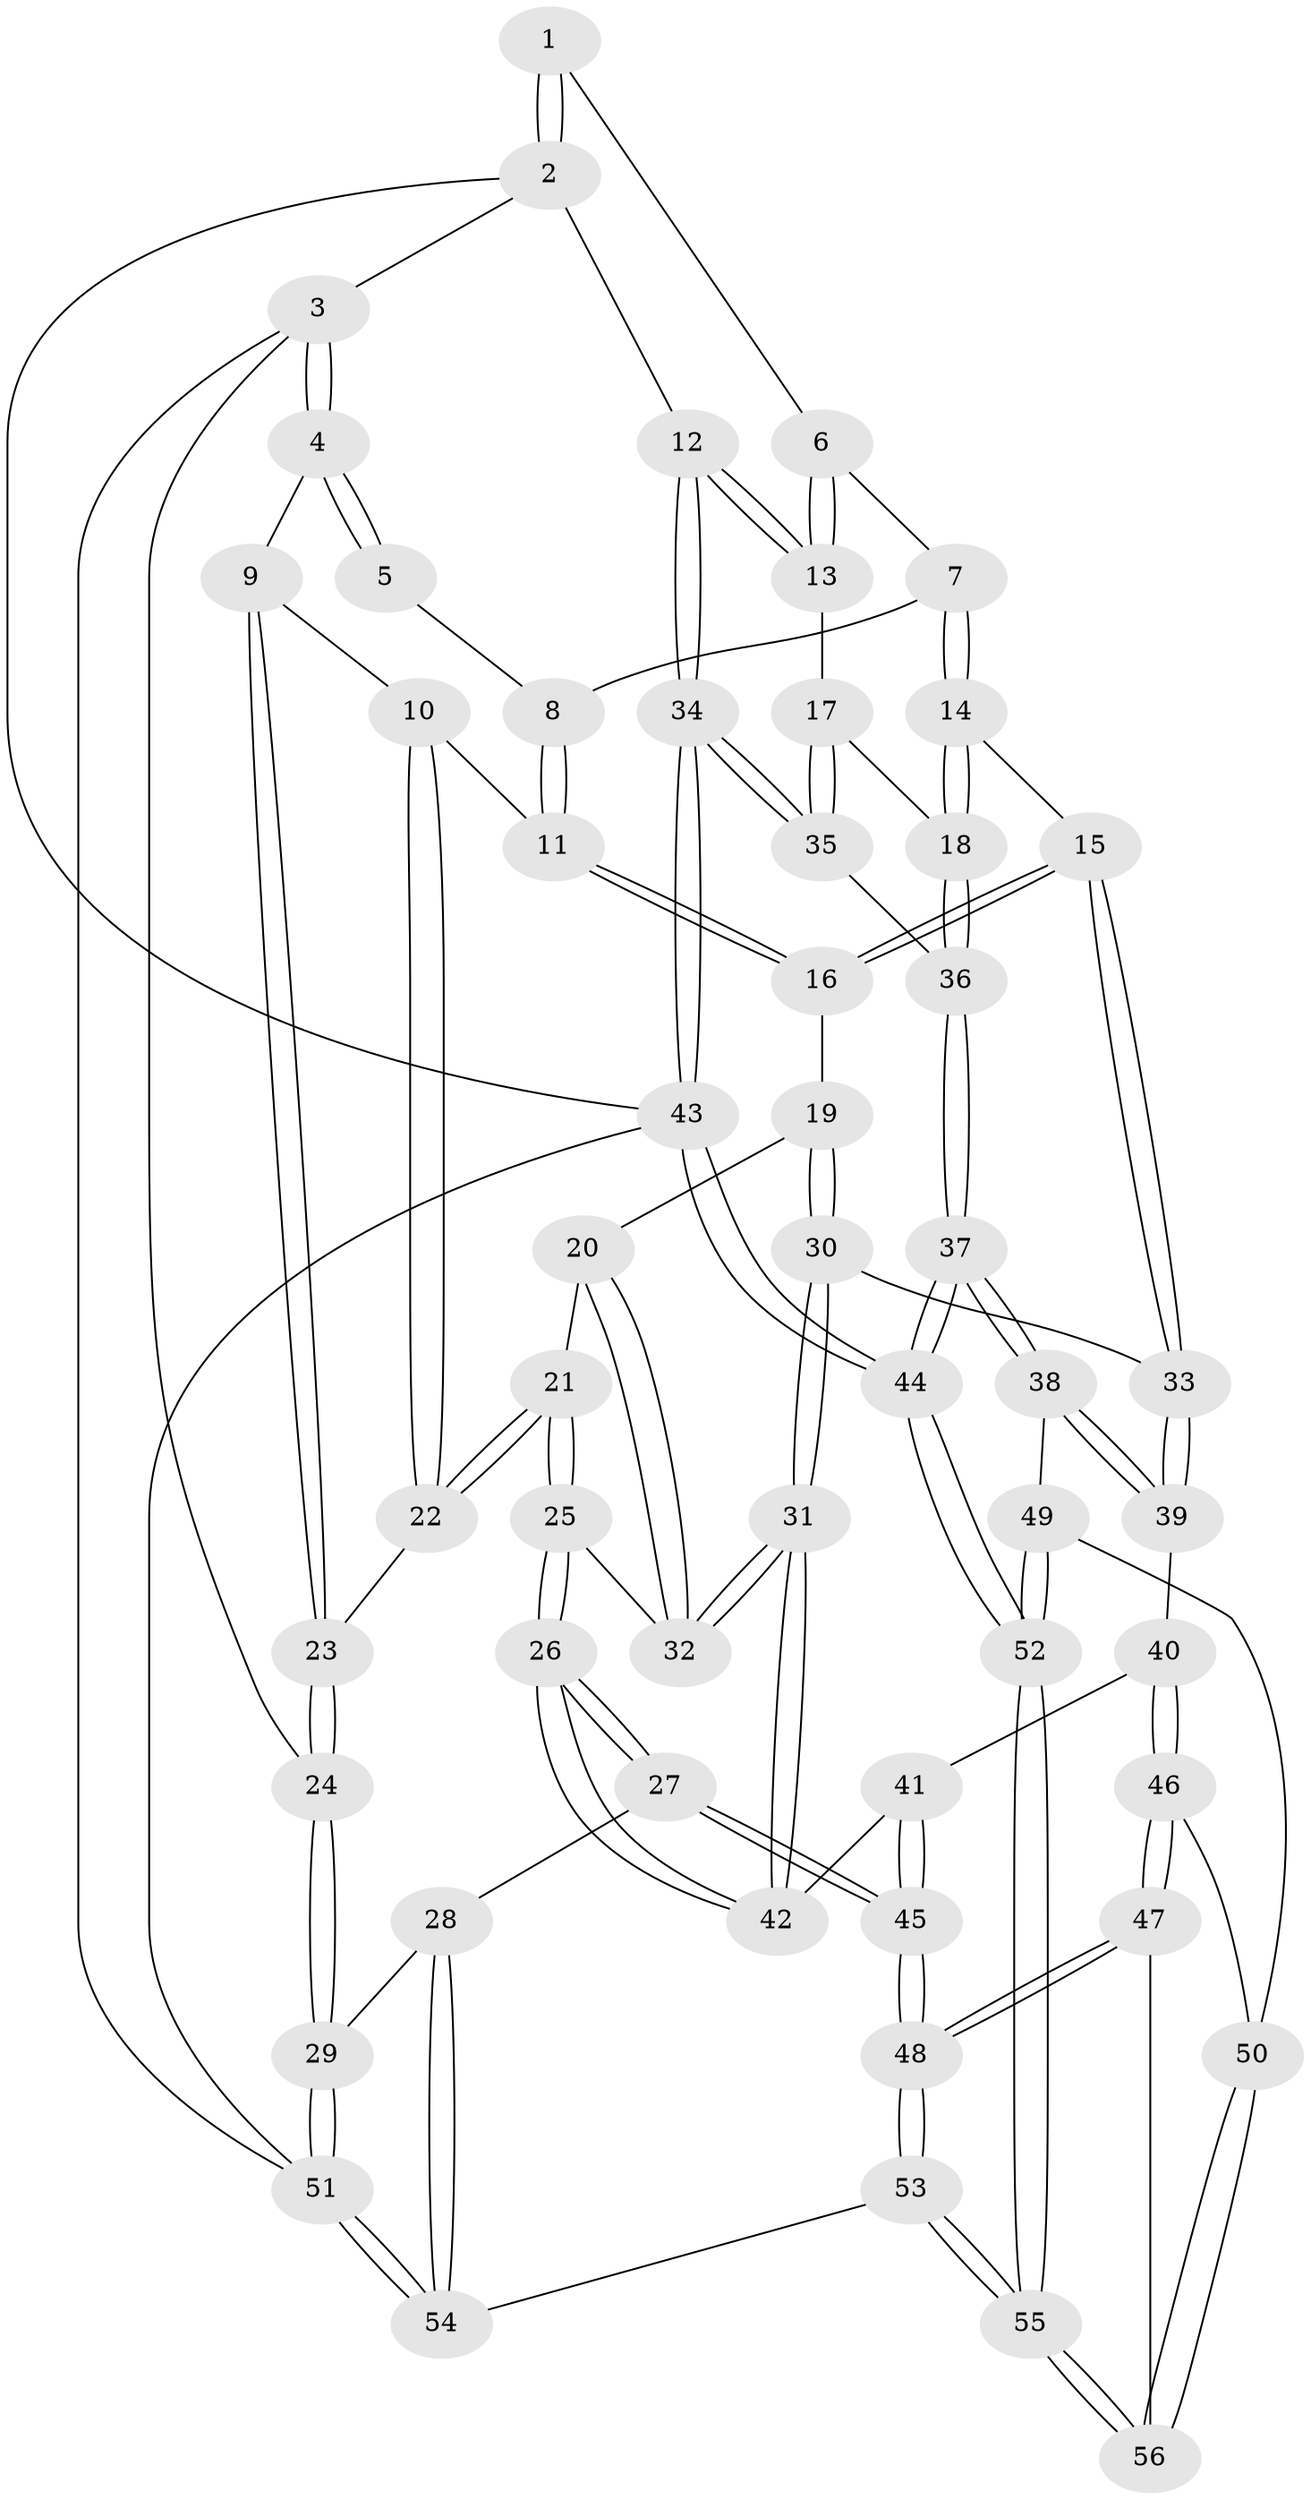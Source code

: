 // coarse degree distribution, {4: 0.3333333333333333, 7: 0.06060606060606061, 3: 0.12121212121212122, 5: 0.42424242424242425, 6: 0.06060606060606061}
// Generated by graph-tools (version 1.1) at 2025/52/02/27/25 19:52:36]
// undirected, 56 vertices, 137 edges
graph export_dot {
graph [start="1"]
  node [color=gray90,style=filled];
  1 [pos="+1+0"];
  2 [pos="+1+0"];
  3 [pos="+0+0"];
  4 [pos="+0+0"];
  5 [pos="+0.5691462125237715+0"];
  6 [pos="+0.7830609329917609+0.16179899976148013"];
  7 [pos="+0.7765624021370809+0.16514844550615226"];
  8 [pos="+0.5416174822717139+0.07601137197206885"];
  9 [pos="+0+0"];
  10 [pos="+0.4167434268020246+0.16547571646629775"];
  11 [pos="+0.4698706895426027+0.17193514968724224"];
  12 [pos="+1+0.3465026284157025"];
  13 [pos="+1+0.3606368287750675"];
  14 [pos="+0.6830102731450639+0.4313079229725866"];
  15 [pos="+0.6646927609180888+0.434060903299472"];
  16 [pos="+0.47094652635580564+0.17558989681893084"];
  17 [pos="+0.8215028479529269+0.4621734764999126"];
  18 [pos="+0.7962329466799136+0.4690596858397634"];
  19 [pos="+0.3652065558045691+0.4098722506463151"];
  20 [pos="+0.3514410945638309+0.4108483180702399"];
  21 [pos="+0.21438342794191048+0.3743773768043615"];
  22 [pos="+0.1876946295357238+0.32492920220774946"];
  23 [pos="+0.16278462938057606+0.30884106963029884"];
  24 [pos="+0+0.5676286695346402"];
  25 [pos="+0.16790622601467936+0.5567483969319353"];
  26 [pos="+0.0909141370149823+0.6480129121912607"];
  27 [pos="+0.05873915915990508+0.6765600256731139"];
  28 [pos="+0.0520371179816227+0.677565870289515"];
  29 [pos="+0+0.656219863121637"];
  30 [pos="+0.49366324705653325+0.49939005540020115"];
  31 [pos="+0.416092221487308+0.619124650076515"];
  32 [pos="+0.3056770577624078+0.5525910424675393"];
  33 [pos="+0.6408735386593548+0.4560011548514274"];
  34 [pos="+1+0.6588440779835569"];
  35 [pos="+0.9854630574517044+0.6354866805623579"];
  36 [pos="+0.832672126368385+0.6761818875764346"];
  37 [pos="+0.8128208790866205+0.78729693325526"];
  38 [pos="+0.6496165330232304+0.7477280681952728"];
  39 [pos="+0.6228641650340185+0.7210984481392019"];
  40 [pos="+0.4961044172038831+0.7277417437342669"];
  41 [pos="+0.4202867640276004+0.6759815893423173"];
  42 [pos="+0.41442286573493337+0.6392705901341532"];
  43 [pos="+1+1"];
  44 [pos="+1+1"];
  45 [pos="+0.2804758653141083+0.8148774701279682"];
  46 [pos="+0.4774094994247262+0.8722411774842758"];
  47 [pos="+0.3476385101990183+0.962864642387419"];
  48 [pos="+0.33319151210151815+0.9707920048251141"];
  49 [pos="+0.6065556728557232+0.8425615347512595"];
  50 [pos="+0.5466664992305709+0.8840989687600421"];
  51 [pos="+0+1"];
  52 [pos="+0.8960278865180273+1"];
  53 [pos="+0.26137722936080937+1"];
  54 [pos="+0.18033378611482584+1"];
  55 [pos="+0.8747251572688585+1"];
  56 [pos="+0.5874331246806944+0.9679166515580969"];
  1 -- 2;
  1 -- 2;
  1 -- 6;
  2 -- 3;
  2 -- 12;
  2 -- 43;
  3 -- 4;
  3 -- 4;
  3 -- 24;
  3 -- 51;
  4 -- 5;
  4 -- 5;
  4 -- 9;
  5 -- 8;
  6 -- 7;
  6 -- 13;
  6 -- 13;
  7 -- 8;
  7 -- 14;
  7 -- 14;
  8 -- 11;
  8 -- 11;
  9 -- 10;
  9 -- 23;
  9 -- 23;
  10 -- 11;
  10 -- 22;
  10 -- 22;
  11 -- 16;
  11 -- 16;
  12 -- 13;
  12 -- 13;
  12 -- 34;
  12 -- 34;
  13 -- 17;
  14 -- 15;
  14 -- 18;
  14 -- 18;
  15 -- 16;
  15 -- 16;
  15 -- 33;
  15 -- 33;
  16 -- 19;
  17 -- 18;
  17 -- 35;
  17 -- 35;
  18 -- 36;
  18 -- 36;
  19 -- 20;
  19 -- 30;
  19 -- 30;
  20 -- 21;
  20 -- 32;
  20 -- 32;
  21 -- 22;
  21 -- 22;
  21 -- 25;
  21 -- 25;
  22 -- 23;
  23 -- 24;
  23 -- 24;
  24 -- 29;
  24 -- 29;
  25 -- 26;
  25 -- 26;
  25 -- 32;
  26 -- 27;
  26 -- 27;
  26 -- 42;
  26 -- 42;
  27 -- 28;
  27 -- 45;
  27 -- 45;
  28 -- 29;
  28 -- 54;
  28 -- 54;
  29 -- 51;
  29 -- 51;
  30 -- 31;
  30 -- 31;
  30 -- 33;
  31 -- 32;
  31 -- 32;
  31 -- 42;
  31 -- 42;
  33 -- 39;
  33 -- 39;
  34 -- 35;
  34 -- 35;
  34 -- 43;
  34 -- 43;
  35 -- 36;
  36 -- 37;
  36 -- 37;
  37 -- 38;
  37 -- 38;
  37 -- 44;
  37 -- 44;
  38 -- 39;
  38 -- 39;
  38 -- 49;
  39 -- 40;
  40 -- 41;
  40 -- 46;
  40 -- 46;
  41 -- 42;
  41 -- 45;
  41 -- 45;
  43 -- 44;
  43 -- 44;
  43 -- 51;
  44 -- 52;
  44 -- 52;
  45 -- 48;
  45 -- 48;
  46 -- 47;
  46 -- 47;
  46 -- 50;
  47 -- 48;
  47 -- 48;
  47 -- 56;
  48 -- 53;
  48 -- 53;
  49 -- 50;
  49 -- 52;
  49 -- 52;
  50 -- 56;
  50 -- 56;
  51 -- 54;
  51 -- 54;
  52 -- 55;
  52 -- 55;
  53 -- 54;
  53 -- 55;
  53 -- 55;
  55 -- 56;
  55 -- 56;
}
